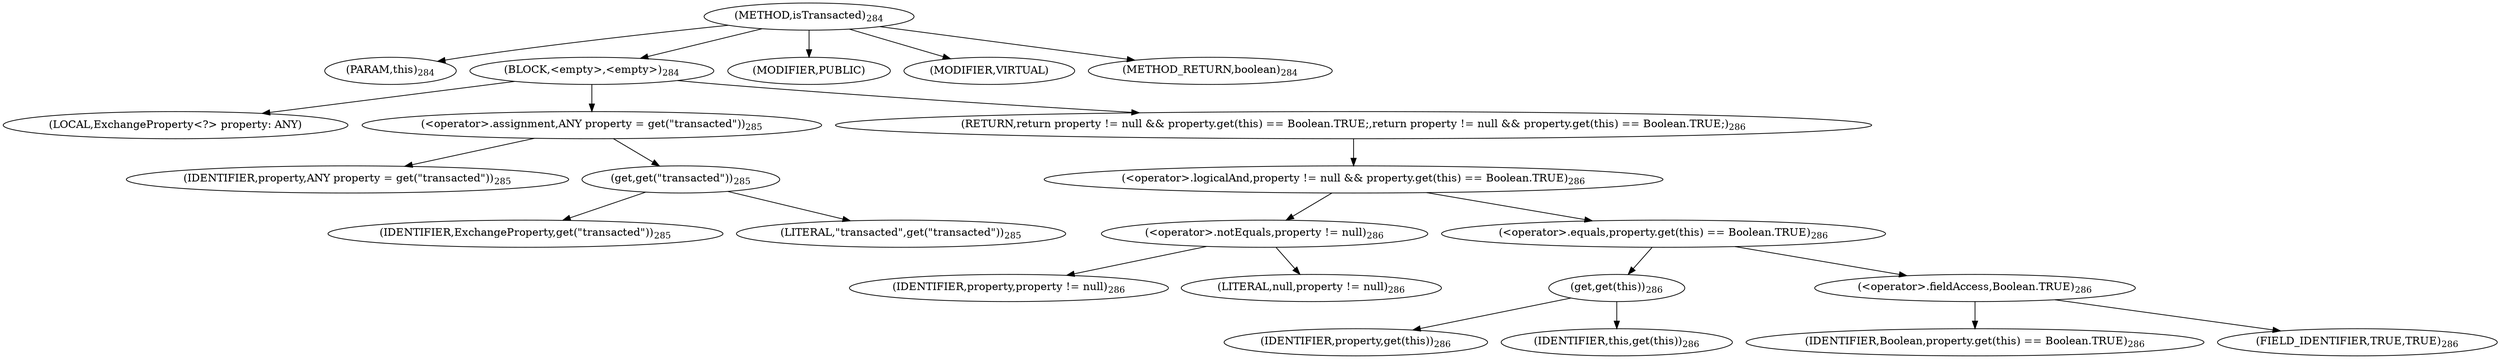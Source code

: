 digraph "isTransacted" {  
"847" [label = <(METHOD,isTransacted)<SUB>284</SUB>> ]
"74" [label = <(PARAM,this)<SUB>284</SUB>> ]
"848" [label = <(BLOCK,&lt;empty&gt;,&lt;empty&gt;)<SUB>284</SUB>> ]
"849" [label = <(LOCAL,ExchangeProperty&lt;?&gt; property: ANY)> ]
"850" [label = <(&lt;operator&gt;.assignment,ANY property = get(&quot;transacted&quot;))<SUB>285</SUB>> ]
"851" [label = <(IDENTIFIER,property,ANY property = get(&quot;transacted&quot;))<SUB>285</SUB>> ]
"852" [label = <(get,get(&quot;transacted&quot;))<SUB>285</SUB>> ]
"853" [label = <(IDENTIFIER,ExchangeProperty,get(&quot;transacted&quot;))<SUB>285</SUB>> ]
"854" [label = <(LITERAL,&quot;transacted&quot;,get(&quot;transacted&quot;))<SUB>285</SUB>> ]
"855" [label = <(RETURN,return property != null &amp;&amp; property.get(this) == Boolean.TRUE;,return property != null &amp;&amp; property.get(this) == Boolean.TRUE;)<SUB>286</SUB>> ]
"856" [label = <(&lt;operator&gt;.logicalAnd,property != null &amp;&amp; property.get(this) == Boolean.TRUE)<SUB>286</SUB>> ]
"857" [label = <(&lt;operator&gt;.notEquals,property != null)<SUB>286</SUB>> ]
"858" [label = <(IDENTIFIER,property,property != null)<SUB>286</SUB>> ]
"859" [label = <(LITERAL,null,property != null)<SUB>286</SUB>> ]
"860" [label = <(&lt;operator&gt;.equals,property.get(this) == Boolean.TRUE)<SUB>286</SUB>> ]
"861" [label = <(get,get(this))<SUB>286</SUB>> ]
"862" [label = <(IDENTIFIER,property,get(this))<SUB>286</SUB>> ]
"73" [label = <(IDENTIFIER,this,get(this))<SUB>286</SUB>> ]
"863" [label = <(&lt;operator&gt;.fieldAccess,Boolean.TRUE)<SUB>286</SUB>> ]
"864" [label = <(IDENTIFIER,Boolean,property.get(this) == Boolean.TRUE)<SUB>286</SUB>> ]
"865" [label = <(FIELD_IDENTIFIER,TRUE,TRUE)<SUB>286</SUB>> ]
"866" [label = <(MODIFIER,PUBLIC)> ]
"867" [label = <(MODIFIER,VIRTUAL)> ]
"868" [label = <(METHOD_RETURN,boolean)<SUB>284</SUB>> ]
  "847" -> "74" 
  "847" -> "848" 
  "847" -> "866" 
  "847" -> "867" 
  "847" -> "868" 
  "848" -> "849" 
  "848" -> "850" 
  "848" -> "855" 
  "850" -> "851" 
  "850" -> "852" 
  "852" -> "853" 
  "852" -> "854" 
  "855" -> "856" 
  "856" -> "857" 
  "856" -> "860" 
  "857" -> "858" 
  "857" -> "859" 
  "860" -> "861" 
  "860" -> "863" 
  "861" -> "862" 
  "861" -> "73" 
  "863" -> "864" 
  "863" -> "865" 
}
